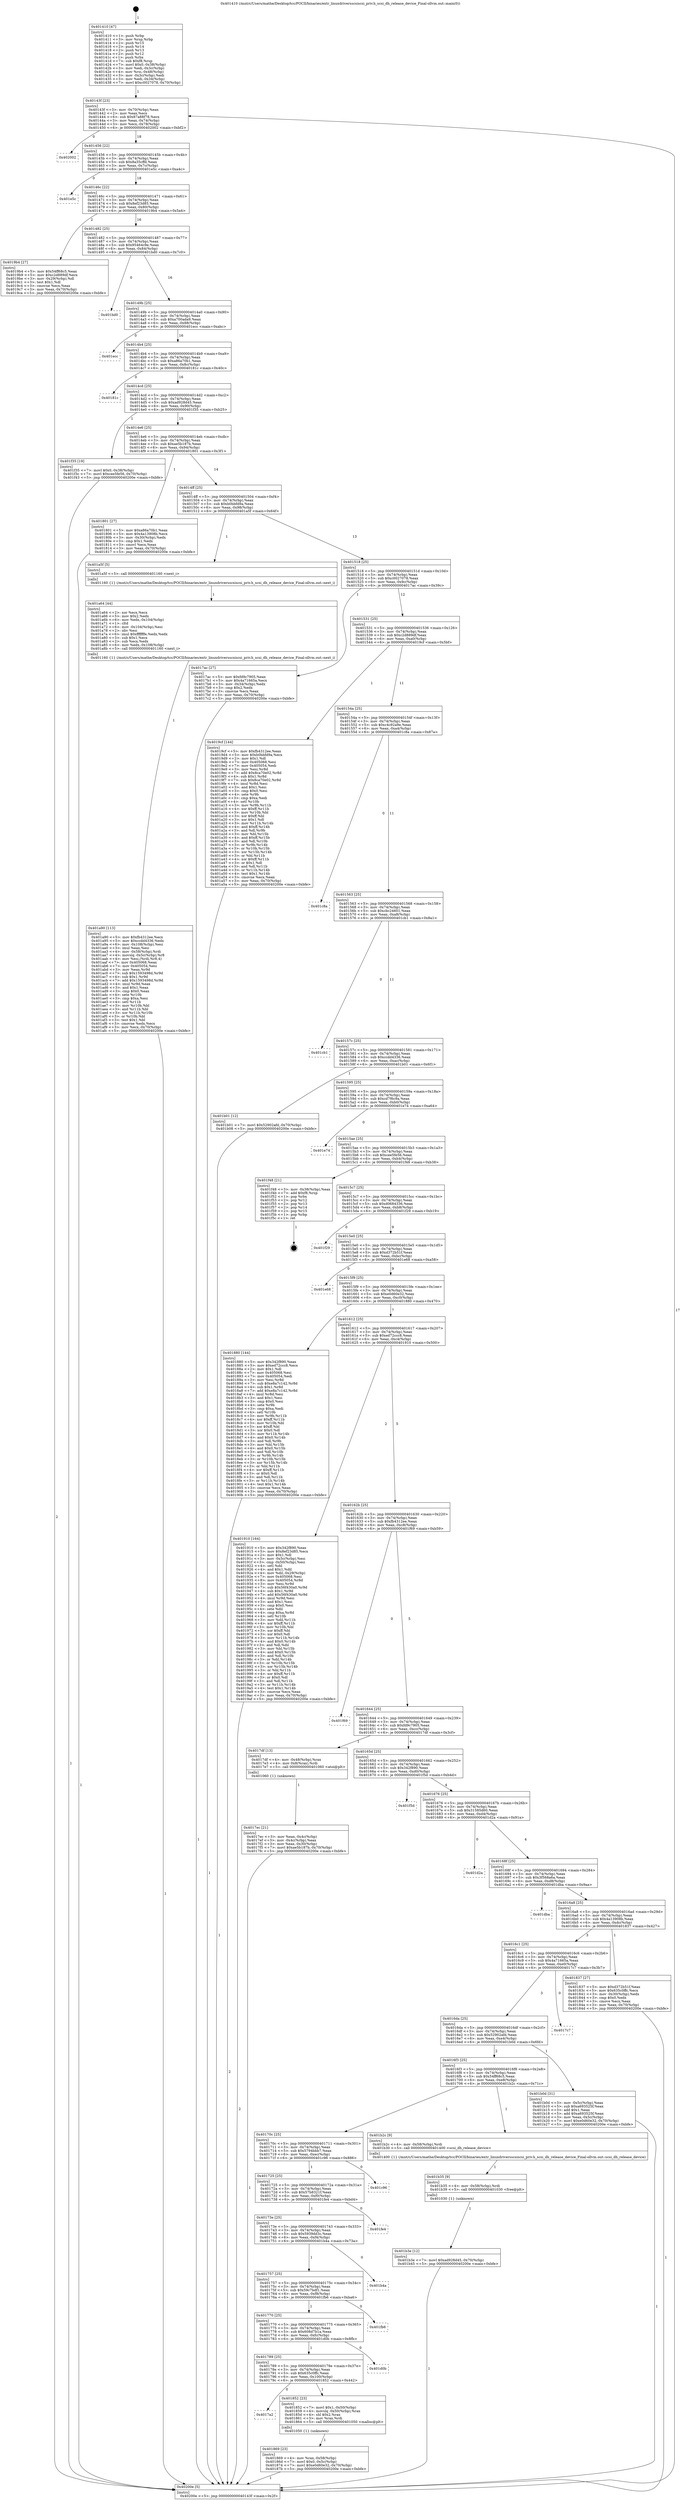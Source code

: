 digraph "0x401410" {
  label = "0x401410 (/mnt/c/Users/mathe/Desktop/tcc/POCII/binaries/extr_linuxdriversscsiscsi_priv.h_scsi_dh_release_device_Final-ollvm.out::main(0))"
  labelloc = "t"
  node[shape=record]

  Entry [label="",width=0.3,height=0.3,shape=circle,fillcolor=black,style=filled]
  "0x40143f" [label="{
     0x40143f [23]\l
     | [instrs]\l
     &nbsp;&nbsp;0x40143f \<+3\>: mov -0x70(%rbp),%eax\l
     &nbsp;&nbsp;0x401442 \<+2\>: mov %eax,%ecx\l
     &nbsp;&nbsp;0x401444 \<+6\>: sub $0x87a88f78,%ecx\l
     &nbsp;&nbsp;0x40144a \<+3\>: mov %eax,-0x74(%rbp)\l
     &nbsp;&nbsp;0x40144d \<+3\>: mov %ecx,-0x78(%rbp)\l
     &nbsp;&nbsp;0x401450 \<+6\>: je 0000000000402002 \<main+0xbf2\>\l
  }"]
  "0x402002" [label="{
     0x402002\l
  }", style=dashed]
  "0x401456" [label="{
     0x401456 [22]\l
     | [instrs]\l
     &nbsp;&nbsp;0x401456 \<+5\>: jmp 000000000040145b \<main+0x4b\>\l
     &nbsp;&nbsp;0x40145b \<+3\>: mov -0x74(%rbp),%eax\l
     &nbsp;&nbsp;0x40145e \<+5\>: sub $0x8a35cffd,%eax\l
     &nbsp;&nbsp;0x401463 \<+3\>: mov %eax,-0x7c(%rbp)\l
     &nbsp;&nbsp;0x401466 \<+6\>: je 0000000000401e5c \<main+0xa4c\>\l
  }"]
  Exit [label="",width=0.3,height=0.3,shape=circle,fillcolor=black,style=filled,peripheries=2]
  "0x401e5c" [label="{
     0x401e5c\l
  }", style=dashed]
  "0x40146c" [label="{
     0x40146c [22]\l
     | [instrs]\l
     &nbsp;&nbsp;0x40146c \<+5\>: jmp 0000000000401471 \<main+0x61\>\l
     &nbsp;&nbsp;0x401471 \<+3\>: mov -0x74(%rbp),%eax\l
     &nbsp;&nbsp;0x401474 \<+5\>: sub $0x8ef23d85,%eax\l
     &nbsp;&nbsp;0x401479 \<+3\>: mov %eax,-0x80(%rbp)\l
     &nbsp;&nbsp;0x40147c \<+6\>: je 00000000004019b4 \<main+0x5a4\>\l
  }"]
  "0x401b3e" [label="{
     0x401b3e [12]\l
     | [instrs]\l
     &nbsp;&nbsp;0x401b3e \<+7\>: movl $0xad928d45,-0x70(%rbp)\l
     &nbsp;&nbsp;0x401b45 \<+5\>: jmp 000000000040200e \<main+0xbfe\>\l
  }"]
  "0x4019b4" [label="{
     0x4019b4 [27]\l
     | [instrs]\l
     &nbsp;&nbsp;0x4019b4 \<+5\>: mov $0x54ff68c5,%eax\l
     &nbsp;&nbsp;0x4019b9 \<+5\>: mov $0xc2d889df,%ecx\l
     &nbsp;&nbsp;0x4019be \<+3\>: mov -0x29(%rbp),%dl\l
     &nbsp;&nbsp;0x4019c1 \<+3\>: test $0x1,%dl\l
     &nbsp;&nbsp;0x4019c4 \<+3\>: cmovne %ecx,%eax\l
     &nbsp;&nbsp;0x4019c7 \<+3\>: mov %eax,-0x70(%rbp)\l
     &nbsp;&nbsp;0x4019ca \<+5\>: jmp 000000000040200e \<main+0xbfe\>\l
  }"]
  "0x401482" [label="{
     0x401482 [25]\l
     | [instrs]\l
     &nbsp;&nbsp;0x401482 \<+5\>: jmp 0000000000401487 \<main+0x77\>\l
     &nbsp;&nbsp;0x401487 \<+3\>: mov -0x74(%rbp),%eax\l
     &nbsp;&nbsp;0x40148a \<+5\>: sub $0x95464c9e,%eax\l
     &nbsp;&nbsp;0x40148f \<+6\>: mov %eax,-0x84(%rbp)\l
     &nbsp;&nbsp;0x401495 \<+6\>: je 0000000000401bd0 \<main+0x7c0\>\l
  }"]
  "0x401b35" [label="{
     0x401b35 [9]\l
     | [instrs]\l
     &nbsp;&nbsp;0x401b35 \<+4\>: mov -0x58(%rbp),%rdi\l
     &nbsp;&nbsp;0x401b39 \<+5\>: call 0000000000401030 \<free@plt\>\l
     | [calls]\l
     &nbsp;&nbsp;0x401030 \{1\} (unknown)\l
  }"]
  "0x401bd0" [label="{
     0x401bd0\l
  }", style=dashed]
  "0x40149b" [label="{
     0x40149b [25]\l
     | [instrs]\l
     &nbsp;&nbsp;0x40149b \<+5\>: jmp 00000000004014a0 \<main+0x90\>\l
     &nbsp;&nbsp;0x4014a0 \<+3\>: mov -0x74(%rbp),%eax\l
     &nbsp;&nbsp;0x4014a3 \<+5\>: sub $0xa700ada9,%eax\l
     &nbsp;&nbsp;0x4014a8 \<+6\>: mov %eax,-0x88(%rbp)\l
     &nbsp;&nbsp;0x4014ae \<+6\>: je 0000000000401ecc \<main+0xabc\>\l
  }"]
  "0x401a90" [label="{
     0x401a90 [113]\l
     | [instrs]\l
     &nbsp;&nbsp;0x401a90 \<+5\>: mov $0xfb4312ee,%ecx\l
     &nbsp;&nbsp;0x401a95 \<+5\>: mov $0xccdd4336,%edx\l
     &nbsp;&nbsp;0x401a9a \<+6\>: mov -0x108(%rbp),%esi\l
     &nbsp;&nbsp;0x401aa0 \<+3\>: imul %eax,%esi\l
     &nbsp;&nbsp;0x401aa3 \<+4\>: mov -0x58(%rbp),%rdi\l
     &nbsp;&nbsp;0x401aa7 \<+4\>: movslq -0x5c(%rbp),%r8\l
     &nbsp;&nbsp;0x401aab \<+4\>: mov %esi,(%rdi,%r8,4)\l
     &nbsp;&nbsp;0x401aaf \<+7\>: mov 0x405068,%eax\l
     &nbsp;&nbsp;0x401ab6 \<+7\>: mov 0x405054,%esi\l
     &nbsp;&nbsp;0x401abd \<+3\>: mov %eax,%r9d\l
     &nbsp;&nbsp;0x401ac0 \<+7\>: sub $0x1593498d,%r9d\l
     &nbsp;&nbsp;0x401ac7 \<+4\>: sub $0x1,%r9d\l
     &nbsp;&nbsp;0x401acb \<+7\>: add $0x1593498d,%r9d\l
     &nbsp;&nbsp;0x401ad2 \<+4\>: imul %r9d,%eax\l
     &nbsp;&nbsp;0x401ad6 \<+3\>: and $0x1,%eax\l
     &nbsp;&nbsp;0x401ad9 \<+3\>: cmp $0x0,%eax\l
     &nbsp;&nbsp;0x401adc \<+4\>: sete %r10b\l
     &nbsp;&nbsp;0x401ae0 \<+3\>: cmp $0xa,%esi\l
     &nbsp;&nbsp;0x401ae3 \<+4\>: setl %r11b\l
     &nbsp;&nbsp;0x401ae7 \<+3\>: mov %r10b,%bl\l
     &nbsp;&nbsp;0x401aea \<+3\>: and %r11b,%bl\l
     &nbsp;&nbsp;0x401aed \<+3\>: xor %r11b,%r10b\l
     &nbsp;&nbsp;0x401af0 \<+3\>: or %r10b,%bl\l
     &nbsp;&nbsp;0x401af3 \<+3\>: test $0x1,%bl\l
     &nbsp;&nbsp;0x401af6 \<+3\>: cmovne %edx,%ecx\l
     &nbsp;&nbsp;0x401af9 \<+3\>: mov %ecx,-0x70(%rbp)\l
     &nbsp;&nbsp;0x401afc \<+5\>: jmp 000000000040200e \<main+0xbfe\>\l
  }"]
  "0x401ecc" [label="{
     0x401ecc\l
  }", style=dashed]
  "0x4014b4" [label="{
     0x4014b4 [25]\l
     | [instrs]\l
     &nbsp;&nbsp;0x4014b4 \<+5\>: jmp 00000000004014b9 \<main+0xa9\>\l
     &nbsp;&nbsp;0x4014b9 \<+3\>: mov -0x74(%rbp),%eax\l
     &nbsp;&nbsp;0x4014bc \<+5\>: sub $0xa86a70b1,%eax\l
     &nbsp;&nbsp;0x4014c1 \<+6\>: mov %eax,-0x8c(%rbp)\l
     &nbsp;&nbsp;0x4014c7 \<+6\>: je 000000000040181c \<main+0x40c\>\l
  }"]
  "0x401a64" [label="{
     0x401a64 [44]\l
     | [instrs]\l
     &nbsp;&nbsp;0x401a64 \<+2\>: xor %ecx,%ecx\l
     &nbsp;&nbsp;0x401a66 \<+5\>: mov $0x2,%edx\l
     &nbsp;&nbsp;0x401a6b \<+6\>: mov %edx,-0x104(%rbp)\l
     &nbsp;&nbsp;0x401a71 \<+1\>: cltd\l
     &nbsp;&nbsp;0x401a72 \<+6\>: mov -0x104(%rbp),%esi\l
     &nbsp;&nbsp;0x401a78 \<+2\>: idiv %esi\l
     &nbsp;&nbsp;0x401a7a \<+6\>: imul $0xfffffffe,%edx,%edx\l
     &nbsp;&nbsp;0x401a80 \<+3\>: sub $0x1,%ecx\l
     &nbsp;&nbsp;0x401a83 \<+2\>: sub %ecx,%edx\l
     &nbsp;&nbsp;0x401a85 \<+6\>: mov %edx,-0x108(%rbp)\l
     &nbsp;&nbsp;0x401a8b \<+5\>: call 0000000000401160 \<next_i\>\l
     | [calls]\l
     &nbsp;&nbsp;0x401160 \{1\} (/mnt/c/Users/mathe/Desktop/tcc/POCII/binaries/extr_linuxdriversscsiscsi_priv.h_scsi_dh_release_device_Final-ollvm.out::next_i)\l
  }"]
  "0x40181c" [label="{
     0x40181c\l
  }", style=dashed]
  "0x4014cd" [label="{
     0x4014cd [25]\l
     | [instrs]\l
     &nbsp;&nbsp;0x4014cd \<+5\>: jmp 00000000004014d2 \<main+0xc2\>\l
     &nbsp;&nbsp;0x4014d2 \<+3\>: mov -0x74(%rbp),%eax\l
     &nbsp;&nbsp;0x4014d5 \<+5\>: sub $0xad928d45,%eax\l
     &nbsp;&nbsp;0x4014da \<+6\>: mov %eax,-0x90(%rbp)\l
     &nbsp;&nbsp;0x4014e0 \<+6\>: je 0000000000401f35 \<main+0xb25\>\l
  }"]
  "0x401869" [label="{
     0x401869 [23]\l
     | [instrs]\l
     &nbsp;&nbsp;0x401869 \<+4\>: mov %rax,-0x58(%rbp)\l
     &nbsp;&nbsp;0x40186d \<+7\>: movl $0x0,-0x5c(%rbp)\l
     &nbsp;&nbsp;0x401874 \<+7\>: movl $0xe0d60e32,-0x70(%rbp)\l
     &nbsp;&nbsp;0x40187b \<+5\>: jmp 000000000040200e \<main+0xbfe\>\l
  }"]
  "0x401f35" [label="{
     0x401f35 [19]\l
     | [instrs]\l
     &nbsp;&nbsp;0x401f35 \<+7\>: movl $0x0,-0x38(%rbp)\l
     &nbsp;&nbsp;0x401f3c \<+7\>: movl $0xcee5fe56,-0x70(%rbp)\l
     &nbsp;&nbsp;0x401f43 \<+5\>: jmp 000000000040200e \<main+0xbfe\>\l
  }"]
  "0x4014e6" [label="{
     0x4014e6 [25]\l
     | [instrs]\l
     &nbsp;&nbsp;0x4014e6 \<+5\>: jmp 00000000004014eb \<main+0xdb\>\l
     &nbsp;&nbsp;0x4014eb \<+3\>: mov -0x74(%rbp),%eax\l
     &nbsp;&nbsp;0x4014ee \<+5\>: sub $0xae5b187b,%eax\l
     &nbsp;&nbsp;0x4014f3 \<+6\>: mov %eax,-0x94(%rbp)\l
     &nbsp;&nbsp;0x4014f9 \<+6\>: je 0000000000401801 \<main+0x3f1\>\l
  }"]
  "0x4017a2" [label="{
     0x4017a2\l
  }", style=dashed]
  "0x401801" [label="{
     0x401801 [27]\l
     | [instrs]\l
     &nbsp;&nbsp;0x401801 \<+5\>: mov $0xa86a70b1,%eax\l
     &nbsp;&nbsp;0x401806 \<+5\>: mov $0x4a13908b,%ecx\l
     &nbsp;&nbsp;0x40180b \<+3\>: mov -0x30(%rbp),%edx\l
     &nbsp;&nbsp;0x40180e \<+3\>: cmp $0x1,%edx\l
     &nbsp;&nbsp;0x401811 \<+3\>: cmovl %ecx,%eax\l
     &nbsp;&nbsp;0x401814 \<+3\>: mov %eax,-0x70(%rbp)\l
     &nbsp;&nbsp;0x401817 \<+5\>: jmp 000000000040200e \<main+0xbfe\>\l
  }"]
  "0x4014ff" [label="{
     0x4014ff [25]\l
     | [instrs]\l
     &nbsp;&nbsp;0x4014ff \<+5\>: jmp 0000000000401504 \<main+0xf4\>\l
     &nbsp;&nbsp;0x401504 \<+3\>: mov -0x74(%rbp),%eax\l
     &nbsp;&nbsp;0x401507 \<+5\>: sub $0xb0bbfd9a,%eax\l
     &nbsp;&nbsp;0x40150c \<+6\>: mov %eax,-0x98(%rbp)\l
     &nbsp;&nbsp;0x401512 \<+6\>: je 0000000000401a5f \<main+0x64f\>\l
  }"]
  "0x401852" [label="{
     0x401852 [23]\l
     | [instrs]\l
     &nbsp;&nbsp;0x401852 \<+7\>: movl $0x1,-0x50(%rbp)\l
     &nbsp;&nbsp;0x401859 \<+4\>: movslq -0x50(%rbp),%rax\l
     &nbsp;&nbsp;0x40185d \<+4\>: shl $0x2,%rax\l
     &nbsp;&nbsp;0x401861 \<+3\>: mov %rax,%rdi\l
     &nbsp;&nbsp;0x401864 \<+5\>: call 0000000000401050 \<malloc@plt\>\l
     | [calls]\l
     &nbsp;&nbsp;0x401050 \{1\} (unknown)\l
  }"]
  "0x401a5f" [label="{
     0x401a5f [5]\l
     | [instrs]\l
     &nbsp;&nbsp;0x401a5f \<+5\>: call 0000000000401160 \<next_i\>\l
     | [calls]\l
     &nbsp;&nbsp;0x401160 \{1\} (/mnt/c/Users/mathe/Desktop/tcc/POCII/binaries/extr_linuxdriversscsiscsi_priv.h_scsi_dh_release_device_Final-ollvm.out::next_i)\l
  }"]
  "0x401518" [label="{
     0x401518 [25]\l
     | [instrs]\l
     &nbsp;&nbsp;0x401518 \<+5\>: jmp 000000000040151d \<main+0x10d\>\l
     &nbsp;&nbsp;0x40151d \<+3\>: mov -0x74(%rbp),%eax\l
     &nbsp;&nbsp;0x401520 \<+5\>: sub $0xc0027078,%eax\l
     &nbsp;&nbsp;0x401525 \<+6\>: mov %eax,-0x9c(%rbp)\l
     &nbsp;&nbsp;0x40152b \<+6\>: je 00000000004017ac \<main+0x39c\>\l
  }"]
  "0x401789" [label="{
     0x401789 [25]\l
     | [instrs]\l
     &nbsp;&nbsp;0x401789 \<+5\>: jmp 000000000040178e \<main+0x37e\>\l
     &nbsp;&nbsp;0x40178e \<+3\>: mov -0x74(%rbp),%eax\l
     &nbsp;&nbsp;0x401791 \<+5\>: sub $0x635c0ffc,%eax\l
     &nbsp;&nbsp;0x401796 \<+6\>: mov %eax,-0x100(%rbp)\l
     &nbsp;&nbsp;0x40179c \<+6\>: je 0000000000401852 \<main+0x442\>\l
  }"]
  "0x4017ac" [label="{
     0x4017ac [27]\l
     | [instrs]\l
     &nbsp;&nbsp;0x4017ac \<+5\>: mov $0xfd9c7905,%eax\l
     &nbsp;&nbsp;0x4017b1 \<+5\>: mov $0x4a71665a,%ecx\l
     &nbsp;&nbsp;0x4017b6 \<+3\>: mov -0x34(%rbp),%edx\l
     &nbsp;&nbsp;0x4017b9 \<+3\>: cmp $0x2,%edx\l
     &nbsp;&nbsp;0x4017bc \<+3\>: cmovne %ecx,%eax\l
     &nbsp;&nbsp;0x4017bf \<+3\>: mov %eax,-0x70(%rbp)\l
     &nbsp;&nbsp;0x4017c2 \<+5\>: jmp 000000000040200e \<main+0xbfe\>\l
  }"]
  "0x401531" [label="{
     0x401531 [25]\l
     | [instrs]\l
     &nbsp;&nbsp;0x401531 \<+5\>: jmp 0000000000401536 \<main+0x126\>\l
     &nbsp;&nbsp;0x401536 \<+3\>: mov -0x74(%rbp),%eax\l
     &nbsp;&nbsp;0x401539 \<+5\>: sub $0xc2d889df,%eax\l
     &nbsp;&nbsp;0x40153e \<+6\>: mov %eax,-0xa0(%rbp)\l
     &nbsp;&nbsp;0x401544 \<+6\>: je 00000000004019cf \<main+0x5bf\>\l
  }"]
  "0x40200e" [label="{
     0x40200e [5]\l
     | [instrs]\l
     &nbsp;&nbsp;0x40200e \<+5\>: jmp 000000000040143f \<main+0x2f\>\l
  }"]
  "0x401410" [label="{
     0x401410 [47]\l
     | [instrs]\l
     &nbsp;&nbsp;0x401410 \<+1\>: push %rbp\l
     &nbsp;&nbsp;0x401411 \<+3\>: mov %rsp,%rbp\l
     &nbsp;&nbsp;0x401414 \<+2\>: push %r15\l
     &nbsp;&nbsp;0x401416 \<+2\>: push %r14\l
     &nbsp;&nbsp;0x401418 \<+2\>: push %r13\l
     &nbsp;&nbsp;0x40141a \<+2\>: push %r12\l
     &nbsp;&nbsp;0x40141c \<+1\>: push %rbx\l
     &nbsp;&nbsp;0x40141d \<+7\>: sub $0xf8,%rsp\l
     &nbsp;&nbsp;0x401424 \<+7\>: movl $0x0,-0x38(%rbp)\l
     &nbsp;&nbsp;0x40142b \<+3\>: mov %edi,-0x3c(%rbp)\l
     &nbsp;&nbsp;0x40142e \<+4\>: mov %rsi,-0x48(%rbp)\l
     &nbsp;&nbsp;0x401432 \<+3\>: mov -0x3c(%rbp),%edi\l
     &nbsp;&nbsp;0x401435 \<+3\>: mov %edi,-0x34(%rbp)\l
     &nbsp;&nbsp;0x401438 \<+7\>: movl $0xc0027078,-0x70(%rbp)\l
  }"]
  "0x401d0b" [label="{
     0x401d0b\l
  }", style=dashed]
  "0x4019cf" [label="{
     0x4019cf [144]\l
     | [instrs]\l
     &nbsp;&nbsp;0x4019cf \<+5\>: mov $0xfb4312ee,%eax\l
     &nbsp;&nbsp;0x4019d4 \<+5\>: mov $0xb0bbfd9a,%ecx\l
     &nbsp;&nbsp;0x4019d9 \<+2\>: mov $0x1,%dl\l
     &nbsp;&nbsp;0x4019db \<+7\>: mov 0x405068,%esi\l
     &nbsp;&nbsp;0x4019e2 \<+7\>: mov 0x405054,%edi\l
     &nbsp;&nbsp;0x4019e9 \<+3\>: mov %esi,%r8d\l
     &nbsp;&nbsp;0x4019ec \<+7\>: add $0x8ca70e02,%r8d\l
     &nbsp;&nbsp;0x4019f3 \<+4\>: sub $0x1,%r8d\l
     &nbsp;&nbsp;0x4019f7 \<+7\>: sub $0x8ca70e02,%r8d\l
     &nbsp;&nbsp;0x4019fe \<+4\>: imul %r8d,%esi\l
     &nbsp;&nbsp;0x401a02 \<+3\>: and $0x1,%esi\l
     &nbsp;&nbsp;0x401a05 \<+3\>: cmp $0x0,%esi\l
     &nbsp;&nbsp;0x401a08 \<+4\>: sete %r9b\l
     &nbsp;&nbsp;0x401a0c \<+3\>: cmp $0xa,%edi\l
     &nbsp;&nbsp;0x401a0f \<+4\>: setl %r10b\l
     &nbsp;&nbsp;0x401a13 \<+3\>: mov %r9b,%r11b\l
     &nbsp;&nbsp;0x401a16 \<+4\>: xor $0xff,%r11b\l
     &nbsp;&nbsp;0x401a1a \<+3\>: mov %r10b,%bl\l
     &nbsp;&nbsp;0x401a1d \<+3\>: xor $0xff,%bl\l
     &nbsp;&nbsp;0x401a20 \<+3\>: xor $0x1,%dl\l
     &nbsp;&nbsp;0x401a23 \<+3\>: mov %r11b,%r14b\l
     &nbsp;&nbsp;0x401a26 \<+4\>: and $0xff,%r14b\l
     &nbsp;&nbsp;0x401a2a \<+3\>: and %dl,%r9b\l
     &nbsp;&nbsp;0x401a2d \<+3\>: mov %bl,%r15b\l
     &nbsp;&nbsp;0x401a30 \<+4\>: and $0xff,%r15b\l
     &nbsp;&nbsp;0x401a34 \<+3\>: and %dl,%r10b\l
     &nbsp;&nbsp;0x401a37 \<+3\>: or %r9b,%r14b\l
     &nbsp;&nbsp;0x401a3a \<+3\>: or %r10b,%r15b\l
     &nbsp;&nbsp;0x401a3d \<+3\>: xor %r15b,%r14b\l
     &nbsp;&nbsp;0x401a40 \<+3\>: or %bl,%r11b\l
     &nbsp;&nbsp;0x401a43 \<+4\>: xor $0xff,%r11b\l
     &nbsp;&nbsp;0x401a47 \<+3\>: or $0x1,%dl\l
     &nbsp;&nbsp;0x401a4a \<+3\>: and %dl,%r11b\l
     &nbsp;&nbsp;0x401a4d \<+3\>: or %r11b,%r14b\l
     &nbsp;&nbsp;0x401a50 \<+4\>: test $0x1,%r14b\l
     &nbsp;&nbsp;0x401a54 \<+3\>: cmovne %ecx,%eax\l
     &nbsp;&nbsp;0x401a57 \<+3\>: mov %eax,-0x70(%rbp)\l
     &nbsp;&nbsp;0x401a5a \<+5\>: jmp 000000000040200e \<main+0xbfe\>\l
  }"]
  "0x40154a" [label="{
     0x40154a [25]\l
     | [instrs]\l
     &nbsp;&nbsp;0x40154a \<+5\>: jmp 000000000040154f \<main+0x13f\>\l
     &nbsp;&nbsp;0x40154f \<+3\>: mov -0x74(%rbp),%eax\l
     &nbsp;&nbsp;0x401552 \<+5\>: sub $0xc4c92a9e,%eax\l
     &nbsp;&nbsp;0x401557 \<+6\>: mov %eax,-0xa4(%rbp)\l
     &nbsp;&nbsp;0x40155d \<+6\>: je 0000000000401c8a \<main+0x87a\>\l
  }"]
  "0x401770" [label="{
     0x401770 [25]\l
     | [instrs]\l
     &nbsp;&nbsp;0x401770 \<+5\>: jmp 0000000000401775 \<main+0x365\>\l
     &nbsp;&nbsp;0x401775 \<+3\>: mov -0x74(%rbp),%eax\l
     &nbsp;&nbsp;0x401778 \<+5\>: sub $0x608d7b1a,%eax\l
     &nbsp;&nbsp;0x40177d \<+6\>: mov %eax,-0xfc(%rbp)\l
     &nbsp;&nbsp;0x401783 \<+6\>: je 0000000000401d0b \<main+0x8fb\>\l
  }"]
  "0x401c8a" [label="{
     0x401c8a\l
  }", style=dashed]
  "0x401563" [label="{
     0x401563 [25]\l
     | [instrs]\l
     &nbsp;&nbsp;0x401563 \<+5\>: jmp 0000000000401568 \<main+0x158\>\l
     &nbsp;&nbsp;0x401568 \<+3\>: mov -0x74(%rbp),%eax\l
     &nbsp;&nbsp;0x40156b \<+5\>: sub $0xcbc24601,%eax\l
     &nbsp;&nbsp;0x401570 \<+6\>: mov %eax,-0xa8(%rbp)\l
     &nbsp;&nbsp;0x401576 \<+6\>: je 0000000000401cb1 \<main+0x8a1\>\l
  }"]
  "0x401fb6" [label="{
     0x401fb6\l
  }", style=dashed]
  "0x401cb1" [label="{
     0x401cb1\l
  }", style=dashed]
  "0x40157c" [label="{
     0x40157c [25]\l
     | [instrs]\l
     &nbsp;&nbsp;0x40157c \<+5\>: jmp 0000000000401581 \<main+0x171\>\l
     &nbsp;&nbsp;0x401581 \<+3\>: mov -0x74(%rbp),%eax\l
     &nbsp;&nbsp;0x401584 \<+5\>: sub $0xccdd4336,%eax\l
     &nbsp;&nbsp;0x401589 \<+6\>: mov %eax,-0xac(%rbp)\l
     &nbsp;&nbsp;0x40158f \<+6\>: je 0000000000401b01 \<main+0x6f1\>\l
  }"]
  "0x401757" [label="{
     0x401757 [25]\l
     | [instrs]\l
     &nbsp;&nbsp;0x401757 \<+5\>: jmp 000000000040175c \<main+0x34c\>\l
     &nbsp;&nbsp;0x40175c \<+3\>: mov -0x74(%rbp),%eax\l
     &nbsp;&nbsp;0x40175f \<+5\>: sub $0x59c7bdf1,%eax\l
     &nbsp;&nbsp;0x401764 \<+6\>: mov %eax,-0xf8(%rbp)\l
     &nbsp;&nbsp;0x40176a \<+6\>: je 0000000000401fb6 \<main+0xba6\>\l
  }"]
  "0x401b01" [label="{
     0x401b01 [12]\l
     | [instrs]\l
     &nbsp;&nbsp;0x401b01 \<+7\>: movl $0x52902afd,-0x70(%rbp)\l
     &nbsp;&nbsp;0x401b08 \<+5\>: jmp 000000000040200e \<main+0xbfe\>\l
  }"]
  "0x401595" [label="{
     0x401595 [25]\l
     | [instrs]\l
     &nbsp;&nbsp;0x401595 \<+5\>: jmp 000000000040159a \<main+0x18a\>\l
     &nbsp;&nbsp;0x40159a \<+3\>: mov -0x74(%rbp),%eax\l
     &nbsp;&nbsp;0x40159d \<+5\>: sub $0xcd7f6c9a,%eax\l
     &nbsp;&nbsp;0x4015a2 \<+6\>: mov %eax,-0xb0(%rbp)\l
     &nbsp;&nbsp;0x4015a8 \<+6\>: je 0000000000401e74 \<main+0xa64\>\l
  }"]
  "0x401b4a" [label="{
     0x401b4a\l
  }", style=dashed]
  "0x401e74" [label="{
     0x401e74\l
  }", style=dashed]
  "0x4015ae" [label="{
     0x4015ae [25]\l
     | [instrs]\l
     &nbsp;&nbsp;0x4015ae \<+5\>: jmp 00000000004015b3 \<main+0x1a3\>\l
     &nbsp;&nbsp;0x4015b3 \<+3\>: mov -0x74(%rbp),%eax\l
     &nbsp;&nbsp;0x4015b6 \<+5\>: sub $0xcee5fe56,%eax\l
     &nbsp;&nbsp;0x4015bb \<+6\>: mov %eax,-0xb4(%rbp)\l
     &nbsp;&nbsp;0x4015c1 \<+6\>: je 0000000000401f48 \<main+0xb38\>\l
  }"]
  "0x40173e" [label="{
     0x40173e [25]\l
     | [instrs]\l
     &nbsp;&nbsp;0x40173e \<+5\>: jmp 0000000000401743 \<main+0x333\>\l
     &nbsp;&nbsp;0x401743 \<+3\>: mov -0x74(%rbp),%eax\l
     &nbsp;&nbsp;0x401746 \<+5\>: sub $0x5939dd3c,%eax\l
     &nbsp;&nbsp;0x40174b \<+6\>: mov %eax,-0xf4(%rbp)\l
     &nbsp;&nbsp;0x401751 \<+6\>: je 0000000000401b4a \<main+0x73a\>\l
  }"]
  "0x401f48" [label="{
     0x401f48 [21]\l
     | [instrs]\l
     &nbsp;&nbsp;0x401f48 \<+3\>: mov -0x38(%rbp),%eax\l
     &nbsp;&nbsp;0x401f4b \<+7\>: add $0xf8,%rsp\l
     &nbsp;&nbsp;0x401f52 \<+1\>: pop %rbx\l
     &nbsp;&nbsp;0x401f53 \<+2\>: pop %r12\l
     &nbsp;&nbsp;0x401f55 \<+2\>: pop %r13\l
     &nbsp;&nbsp;0x401f57 \<+2\>: pop %r14\l
     &nbsp;&nbsp;0x401f59 \<+2\>: pop %r15\l
     &nbsp;&nbsp;0x401f5b \<+1\>: pop %rbp\l
     &nbsp;&nbsp;0x401f5c \<+1\>: ret\l
  }"]
  "0x4015c7" [label="{
     0x4015c7 [25]\l
     | [instrs]\l
     &nbsp;&nbsp;0x4015c7 \<+5\>: jmp 00000000004015cc \<main+0x1bc\>\l
     &nbsp;&nbsp;0x4015cc \<+3\>: mov -0x74(%rbp),%eax\l
     &nbsp;&nbsp;0x4015cf \<+5\>: sub $0xd0684336,%eax\l
     &nbsp;&nbsp;0x4015d4 \<+6\>: mov %eax,-0xb8(%rbp)\l
     &nbsp;&nbsp;0x4015da \<+6\>: je 0000000000401f29 \<main+0xb19\>\l
  }"]
  "0x401fe4" [label="{
     0x401fe4\l
  }", style=dashed]
  "0x401f29" [label="{
     0x401f29\l
  }", style=dashed]
  "0x4015e0" [label="{
     0x4015e0 [25]\l
     | [instrs]\l
     &nbsp;&nbsp;0x4015e0 \<+5\>: jmp 00000000004015e5 \<main+0x1d5\>\l
     &nbsp;&nbsp;0x4015e5 \<+3\>: mov -0x74(%rbp),%eax\l
     &nbsp;&nbsp;0x4015e8 \<+5\>: sub $0xd372b51f,%eax\l
     &nbsp;&nbsp;0x4015ed \<+6\>: mov %eax,-0xbc(%rbp)\l
     &nbsp;&nbsp;0x4015f3 \<+6\>: je 0000000000401e68 \<main+0xa58\>\l
  }"]
  "0x401725" [label="{
     0x401725 [25]\l
     | [instrs]\l
     &nbsp;&nbsp;0x401725 \<+5\>: jmp 000000000040172a \<main+0x31a\>\l
     &nbsp;&nbsp;0x40172a \<+3\>: mov -0x74(%rbp),%eax\l
     &nbsp;&nbsp;0x40172d \<+5\>: sub $0x57b8321f,%eax\l
     &nbsp;&nbsp;0x401732 \<+6\>: mov %eax,-0xf0(%rbp)\l
     &nbsp;&nbsp;0x401738 \<+6\>: je 0000000000401fe4 \<main+0xbd4\>\l
  }"]
  "0x401e68" [label="{
     0x401e68\l
  }", style=dashed]
  "0x4015f9" [label="{
     0x4015f9 [25]\l
     | [instrs]\l
     &nbsp;&nbsp;0x4015f9 \<+5\>: jmp 00000000004015fe \<main+0x1ee\>\l
     &nbsp;&nbsp;0x4015fe \<+3\>: mov -0x74(%rbp),%eax\l
     &nbsp;&nbsp;0x401601 \<+5\>: sub $0xe0d60e32,%eax\l
     &nbsp;&nbsp;0x401606 \<+6\>: mov %eax,-0xc0(%rbp)\l
     &nbsp;&nbsp;0x40160c \<+6\>: je 0000000000401880 \<main+0x470\>\l
  }"]
  "0x401c96" [label="{
     0x401c96\l
  }", style=dashed]
  "0x401880" [label="{
     0x401880 [144]\l
     | [instrs]\l
     &nbsp;&nbsp;0x401880 \<+5\>: mov $0x342f890,%eax\l
     &nbsp;&nbsp;0x401885 \<+5\>: mov $0xed72ccc8,%ecx\l
     &nbsp;&nbsp;0x40188a \<+2\>: mov $0x1,%dl\l
     &nbsp;&nbsp;0x40188c \<+7\>: mov 0x405068,%esi\l
     &nbsp;&nbsp;0x401893 \<+7\>: mov 0x405054,%edi\l
     &nbsp;&nbsp;0x40189a \<+3\>: mov %esi,%r8d\l
     &nbsp;&nbsp;0x40189d \<+7\>: sub $0xe8a7c142,%r8d\l
     &nbsp;&nbsp;0x4018a4 \<+4\>: sub $0x1,%r8d\l
     &nbsp;&nbsp;0x4018a8 \<+7\>: add $0xe8a7c142,%r8d\l
     &nbsp;&nbsp;0x4018af \<+4\>: imul %r8d,%esi\l
     &nbsp;&nbsp;0x4018b3 \<+3\>: and $0x1,%esi\l
     &nbsp;&nbsp;0x4018b6 \<+3\>: cmp $0x0,%esi\l
     &nbsp;&nbsp;0x4018b9 \<+4\>: sete %r9b\l
     &nbsp;&nbsp;0x4018bd \<+3\>: cmp $0xa,%edi\l
     &nbsp;&nbsp;0x4018c0 \<+4\>: setl %r10b\l
     &nbsp;&nbsp;0x4018c4 \<+3\>: mov %r9b,%r11b\l
     &nbsp;&nbsp;0x4018c7 \<+4\>: xor $0xff,%r11b\l
     &nbsp;&nbsp;0x4018cb \<+3\>: mov %r10b,%bl\l
     &nbsp;&nbsp;0x4018ce \<+3\>: xor $0xff,%bl\l
     &nbsp;&nbsp;0x4018d1 \<+3\>: xor $0x0,%dl\l
     &nbsp;&nbsp;0x4018d4 \<+3\>: mov %r11b,%r14b\l
     &nbsp;&nbsp;0x4018d7 \<+4\>: and $0x0,%r14b\l
     &nbsp;&nbsp;0x4018db \<+3\>: and %dl,%r9b\l
     &nbsp;&nbsp;0x4018de \<+3\>: mov %bl,%r15b\l
     &nbsp;&nbsp;0x4018e1 \<+4\>: and $0x0,%r15b\l
     &nbsp;&nbsp;0x4018e5 \<+3\>: and %dl,%r10b\l
     &nbsp;&nbsp;0x4018e8 \<+3\>: or %r9b,%r14b\l
     &nbsp;&nbsp;0x4018eb \<+3\>: or %r10b,%r15b\l
     &nbsp;&nbsp;0x4018ee \<+3\>: xor %r15b,%r14b\l
     &nbsp;&nbsp;0x4018f1 \<+3\>: or %bl,%r11b\l
     &nbsp;&nbsp;0x4018f4 \<+4\>: xor $0xff,%r11b\l
     &nbsp;&nbsp;0x4018f8 \<+3\>: or $0x0,%dl\l
     &nbsp;&nbsp;0x4018fb \<+3\>: and %dl,%r11b\l
     &nbsp;&nbsp;0x4018fe \<+3\>: or %r11b,%r14b\l
     &nbsp;&nbsp;0x401901 \<+4\>: test $0x1,%r14b\l
     &nbsp;&nbsp;0x401905 \<+3\>: cmovne %ecx,%eax\l
     &nbsp;&nbsp;0x401908 \<+3\>: mov %eax,-0x70(%rbp)\l
     &nbsp;&nbsp;0x40190b \<+5\>: jmp 000000000040200e \<main+0xbfe\>\l
  }"]
  "0x401612" [label="{
     0x401612 [25]\l
     | [instrs]\l
     &nbsp;&nbsp;0x401612 \<+5\>: jmp 0000000000401617 \<main+0x207\>\l
     &nbsp;&nbsp;0x401617 \<+3\>: mov -0x74(%rbp),%eax\l
     &nbsp;&nbsp;0x40161a \<+5\>: sub $0xed72ccc8,%eax\l
     &nbsp;&nbsp;0x40161f \<+6\>: mov %eax,-0xc4(%rbp)\l
     &nbsp;&nbsp;0x401625 \<+6\>: je 0000000000401910 \<main+0x500\>\l
  }"]
  "0x40170c" [label="{
     0x40170c [25]\l
     | [instrs]\l
     &nbsp;&nbsp;0x40170c \<+5\>: jmp 0000000000401711 \<main+0x301\>\l
     &nbsp;&nbsp;0x401711 \<+3\>: mov -0x74(%rbp),%eax\l
     &nbsp;&nbsp;0x401714 \<+5\>: sub $0x5794bbb7,%eax\l
     &nbsp;&nbsp;0x401719 \<+6\>: mov %eax,-0xec(%rbp)\l
     &nbsp;&nbsp;0x40171f \<+6\>: je 0000000000401c96 \<main+0x886\>\l
  }"]
  "0x401910" [label="{
     0x401910 [164]\l
     | [instrs]\l
     &nbsp;&nbsp;0x401910 \<+5\>: mov $0x342f890,%eax\l
     &nbsp;&nbsp;0x401915 \<+5\>: mov $0x8ef23d85,%ecx\l
     &nbsp;&nbsp;0x40191a \<+2\>: mov $0x1,%dl\l
     &nbsp;&nbsp;0x40191c \<+3\>: mov -0x5c(%rbp),%esi\l
     &nbsp;&nbsp;0x40191f \<+3\>: cmp -0x50(%rbp),%esi\l
     &nbsp;&nbsp;0x401922 \<+4\>: setl %dil\l
     &nbsp;&nbsp;0x401926 \<+4\>: and $0x1,%dil\l
     &nbsp;&nbsp;0x40192a \<+4\>: mov %dil,-0x29(%rbp)\l
     &nbsp;&nbsp;0x40192e \<+7\>: mov 0x405068,%esi\l
     &nbsp;&nbsp;0x401935 \<+8\>: mov 0x405054,%r8d\l
     &nbsp;&nbsp;0x40193d \<+3\>: mov %esi,%r9d\l
     &nbsp;&nbsp;0x401940 \<+7\>: sub $0x56f430a0,%r9d\l
     &nbsp;&nbsp;0x401947 \<+4\>: sub $0x1,%r9d\l
     &nbsp;&nbsp;0x40194b \<+7\>: add $0x56f430a0,%r9d\l
     &nbsp;&nbsp;0x401952 \<+4\>: imul %r9d,%esi\l
     &nbsp;&nbsp;0x401956 \<+3\>: and $0x1,%esi\l
     &nbsp;&nbsp;0x401959 \<+3\>: cmp $0x0,%esi\l
     &nbsp;&nbsp;0x40195c \<+4\>: sete %dil\l
     &nbsp;&nbsp;0x401960 \<+4\>: cmp $0xa,%r8d\l
     &nbsp;&nbsp;0x401964 \<+4\>: setl %r10b\l
     &nbsp;&nbsp;0x401968 \<+3\>: mov %dil,%r11b\l
     &nbsp;&nbsp;0x40196b \<+4\>: xor $0xff,%r11b\l
     &nbsp;&nbsp;0x40196f \<+3\>: mov %r10b,%bl\l
     &nbsp;&nbsp;0x401972 \<+3\>: xor $0xff,%bl\l
     &nbsp;&nbsp;0x401975 \<+3\>: xor $0x0,%dl\l
     &nbsp;&nbsp;0x401978 \<+3\>: mov %r11b,%r14b\l
     &nbsp;&nbsp;0x40197b \<+4\>: and $0x0,%r14b\l
     &nbsp;&nbsp;0x40197f \<+3\>: and %dl,%dil\l
     &nbsp;&nbsp;0x401982 \<+3\>: mov %bl,%r15b\l
     &nbsp;&nbsp;0x401985 \<+4\>: and $0x0,%r15b\l
     &nbsp;&nbsp;0x401989 \<+3\>: and %dl,%r10b\l
     &nbsp;&nbsp;0x40198c \<+3\>: or %dil,%r14b\l
     &nbsp;&nbsp;0x40198f \<+3\>: or %r10b,%r15b\l
     &nbsp;&nbsp;0x401992 \<+3\>: xor %r15b,%r14b\l
     &nbsp;&nbsp;0x401995 \<+3\>: or %bl,%r11b\l
     &nbsp;&nbsp;0x401998 \<+4\>: xor $0xff,%r11b\l
     &nbsp;&nbsp;0x40199c \<+3\>: or $0x0,%dl\l
     &nbsp;&nbsp;0x40199f \<+3\>: and %dl,%r11b\l
     &nbsp;&nbsp;0x4019a2 \<+3\>: or %r11b,%r14b\l
     &nbsp;&nbsp;0x4019a5 \<+4\>: test $0x1,%r14b\l
     &nbsp;&nbsp;0x4019a9 \<+3\>: cmovne %ecx,%eax\l
     &nbsp;&nbsp;0x4019ac \<+3\>: mov %eax,-0x70(%rbp)\l
     &nbsp;&nbsp;0x4019af \<+5\>: jmp 000000000040200e \<main+0xbfe\>\l
  }"]
  "0x40162b" [label="{
     0x40162b [25]\l
     | [instrs]\l
     &nbsp;&nbsp;0x40162b \<+5\>: jmp 0000000000401630 \<main+0x220\>\l
     &nbsp;&nbsp;0x401630 \<+3\>: mov -0x74(%rbp),%eax\l
     &nbsp;&nbsp;0x401633 \<+5\>: sub $0xfb4312ee,%eax\l
     &nbsp;&nbsp;0x401638 \<+6\>: mov %eax,-0xc8(%rbp)\l
     &nbsp;&nbsp;0x40163e \<+6\>: je 0000000000401f69 \<main+0xb59\>\l
  }"]
  "0x401b2c" [label="{
     0x401b2c [9]\l
     | [instrs]\l
     &nbsp;&nbsp;0x401b2c \<+4\>: mov -0x58(%rbp),%rdi\l
     &nbsp;&nbsp;0x401b30 \<+5\>: call 0000000000401400 \<scsi_dh_release_device\>\l
     | [calls]\l
     &nbsp;&nbsp;0x401400 \{1\} (/mnt/c/Users/mathe/Desktop/tcc/POCII/binaries/extr_linuxdriversscsiscsi_priv.h_scsi_dh_release_device_Final-ollvm.out::scsi_dh_release_device)\l
  }"]
  "0x401f69" [label="{
     0x401f69\l
  }", style=dashed]
  "0x401644" [label="{
     0x401644 [25]\l
     | [instrs]\l
     &nbsp;&nbsp;0x401644 \<+5\>: jmp 0000000000401649 \<main+0x239\>\l
     &nbsp;&nbsp;0x401649 \<+3\>: mov -0x74(%rbp),%eax\l
     &nbsp;&nbsp;0x40164c \<+5\>: sub $0xfd9c7905,%eax\l
     &nbsp;&nbsp;0x401651 \<+6\>: mov %eax,-0xcc(%rbp)\l
     &nbsp;&nbsp;0x401657 \<+6\>: je 00000000004017df \<main+0x3cf\>\l
  }"]
  "0x4016f3" [label="{
     0x4016f3 [25]\l
     | [instrs]\l
     &nbsp;&nbsp;0x4016f3 \<+5\>: jmp 00000000004016f8 \<main+0x2e8\>\l
     &nbsp;&nbsp;0x4016f8 \<+3\>: mov -0x74(%rbp),%eax\l
     &nbsp;&nbsp;0x4016fb \<+5\>: sub $0x54ff68c5,%eax\l
     &nbsp;&nbsp;0x401700 \<+6\>: mov %eax,-0xe8(%rbp)\l
     &nbsp;&nbsp;0x401706 \<+6\>: je 0000000000401b2c \<main+0x71c\>\l
  }"]
  "0x4017df" [label="{
     0x4017df [13]\l
     | [instrs]\l
     &nbsp;&nbsp;0x4017df \<+4\>: mov -0x48(%rbp),%rax\l
     &nbsp;&nbsp;0x4017e3 \<+4\>: mov 0x8(%rax),%rdi\l
     &nbsp;&nbsp;0x4017e7 \<+5\>: call 0000000000401060 \<atoi@plt\>\l
     | [calls]\l
     &nbsp;&nbsp;0x401060 \{1\} (unknown)\l
  }"]
  "0x40165d" [label="{
     0x40165d [25]\l
     | [instrs]\l
     &nbsp;&nbsp;0x40165d \<+5\>: jmp 0000000000401662 \<main+0x252\>\l
     &nbsp;&nbsp;0x401662 \<+3\>: mov -0x74(%rbp),%eax\l
     &nbsp;&nbsp;0x401665 \<+5\>: sub $0x342f890,%eax\l
     &nbsp;&nbsp;0x40166a \<+6\>: mov %eax,-0xd0(%rbp)\l
     &nbsp;&nbsp;0x401670 \<+6\>: je 0000000000401f5d \<main+0xb4d\>\l
  }"]
  "0x4017ec" [label="{
     0x4017ec [21]\l
     | [instrs]\l
     &nbsp;&nbsp;0x4017ec \<+3\>: mov %eax,-0x4c(%rbp)\l
     &nbsp;&nbsp;0x4017ef \<+3\>: mov -0x4c(%rbp),%eax\l
     &nbsp;&nbsp;0x4017f2 \<+3\>: mov %eax,-0x30(%rbp)\l
     &nbsp;&nbsp;0x4017f5 \<+7\>: movl $0xae5b187b,-0x70(%rbp)\l
     &nbsp;&nbsp;0x4017fc \<+5\>: jmp 000000000040200e \<main+0xbfe\>\l
  }"]
  "0x401b0d" [label="{
     0x401b0d [31]\l
     | [instrs]\l
     &nbsp;&nbsp;0x401b0d \<+3\>: mov -0x5c(%rbp),%eax\l
     &nbsp;&nbsp;0x401b10 \<+5\>: sub $0xa693525f,%eax\l
     &nbsp;&nbsp;0x401b15 \<+3\>: add $0x1,%eax\l
     &nbsp;&nbsp;0x401b18 \<+5\>: add $0xa693525f,%eax\l
     &nbsp;&nbsp;0x401b1d \<+3\>: mov %eax,-0x5c(%rbp)\l
     &nbsp;&nbsp;0x401b20 \<+7\>: movl $0xe0d60e32,-0x70(%rbp)\l
     &nbsp;&nbsp;0x401b27 \<+5\>: jmp 000000000040200e \<main+0xbfe\>\l
  }"]
  "0x401f5d" [label="{
     0x401f5d\l
  }", style=dashed]
  "0x401676" [label="{
     0x401676 [25]\l
     | [instrs]\l
     &nbsp;&nbsp;0x401676 \<+5\>: jmp 000000000040167b \<main+0x26b\>\l
     &nbsp;&nbsp;0x40167b \<+3\>: mov -0x74(%rbp),%eax\l
     &nbsp;&nbsp;0x40167e \<+5\>: sub $0x31585d60,%eax\l
     &nbsp;&nbsp;0x401683 \<+6\>: mov %eax,-0xd4(%rbp)\l
     &nbsp;&nbsp;0x401689 \<+6\>: je 0000000000401d2a \<main+0x91a\>\l
  }"]
  "0x4016da" [label="{
     0x4016da [25]\l
     | [instrs]\l
     &nbsp;&nbsp;0x4016da \<+5\>: jmp 00000000004016df \<main+0x2cf\>\l
     &nbsp;&nbsp;0x4016df \<+3\>: mov -0x74(%rbp),%eax\l
     &nbsp;&nbsp;0x4016e2 \<+5\>: sub $0x52902afd,%eax\l
     &nbsp;&nbsp;0x4016e7 \<+6\>: mov %eax,-0xe4(%rbp)\l
     &nbsp;&nbsp;0x4016ed \<+6\>: je 0000000000401b0d \<main+0x6fd\>\l
  }"]
  "0x401d2a" [label="{
     0x401d2a\l
  }", style=dashed]
  "0x40168f" [label="{
     0x40168f [25]\l
     | [instrs]\l
     &nbsp;&nbsp;0x40168f \<+5\>: jmp 0000000000401694 \<main+0x284\>\l
     &nbsp;&nbsp;0x401694 \<+3\>: mov -0x74(%rbp),%eax\l
     &nbsp;&nbsp;0x401697 \<+5\>: sub $0x3f568a6a,%eax\l
     &nbsp;&nbsp;0x40169c \<+6\>: mov %eax,-0xd8(%rbp)\l
     &nbsp;&nbsp;0x4016a2 \<+6\>: je 0000000000401dba \<main+0x9aa\>\l
  }"]
  "0x4017c7" [label="{
     0x4017c7\l
  }", style=dashed]
  "0x401dba" [label="{
     0x401dba\l
  }", style=dashed]
  "0x4016a8" [label="{
     0x4016a8 [25]\l
     | [instrs]\l
     &nbsp;&nbsp;0x4016a8 \<+5\>: jmp 00000000004016ad \<main+0x29d\>\l
     &nbsp;&nbsp;0x4016ad \<+3\>: mov -0x74(%rbp),%eax\l
     &nbsp;&nbsp;0x4016b0 \<+5\>: sub $0x4a13908b,%eax\l
     &nbsp;&nbsp;0x4016b5 \<+6\>: mov %eax,-0xdc(%rbp)\l
     &nbsp;&nbsp;0x4016bb \<+6\>: je 0000000000401837 \<main+0x427\>\l
  }"]
  "0x4016c1" [label="{
     0x4016c1 [25]\l
     | [instrs]\l
     &nbsp;&nbsp;0x4016c1 \<+5\>: jmp 00000000004016c6 \<main+0x2b6\>\l
     &nbsp;&nbsp;0x4016c6 \<+3\>: mov -0x74(%rbp),%eax\l
     &nbsp;&nbsp;0x4016c9 \<+5\>: sub $0x4a71665a,%eax\l
     &nbsp;&nbsp;0x4016ce \<+6\>: mov %eax,-0xe0(%rbp)\l
     &nbsp;&nbsp;0x4016d4 \<+6\>: je 00000000004017c7 \<main+0x3b7\>\l
  }"]
  "0x401837" [label="{
     0x401837 [27]\l
     | [instrs]\l
     &nbsp;&nbsp;0x401837 \<+5\>: mov $0xd372b51f,%eax\l
     &nbsp;&nbsp;0x40183c \<+5\>: mov $0x635c0ffc,%ecx\l
     &nbsp;&nbsp;0x401841 \<+3\>: mov -0x30(%rbp),%edx\l
     &nbsp;&nbsp;0x401844 \<+3\>: cmp $0x0,%edx\l
     &nbsp;&nbsp;0x401847 \<+3\>: cmove %ecx,%eax\l
     &nbsp;&nbsp;0x40184a \<+3\>: mov %eax,-0x70(%rbp)\l
     &nbsp;&nbsp;0x40184d \<+5\>: jmp 000000000040200e \<main+0xbfe\>\l
  }"]
  Entry -> "0x401410" [label=" 1"]
  "0x40143f" -> "0x402002" [label=" 0"]
  "0x40143f" -> "0x401456" [label=" 18"]
  "0x401f48" -> Exit [label=" 1"]
  "0x401456" -> "0x401e5c" [label=" 0"]
  "0x401456" -> "0x40146c" [label=" 18"]
  "0x401f35" -> "0x40200e" [label=" 1"]
  "0x40146c" -> "0x4019b4" [label=" 2"]
  "0x40146c" -> "0x401482" [label=" 16"]
  "0x401b3e" -> "0x40200e" [label=" 1"]
  "0x401482" -> "0x401bd0" [label=" 0"]
  "0x401482" -> "0x40149b" [label=" 16"]
  "0x401b35" -> "0x401b3e" [label=" 1"]
  "0x40149b" -> "0x401ecc" [label=" 0"]
  "0x40149b" -> "0x4014b4" [label=" 16"]
  "0x401b2c" -> "0x401b35" [label=" 1"]
  "0x4014b4" -> "0x40181c" [label=" 0"]
  "0x4014b4" -> "0x4014cd" [label=" 16"]
  "0x401b0d" -> "0x40200e" [label=" 1"]
  "0x4014cd" -> "0x401f35" [label=" 1"]
  "0x4014cd" -> "0x4014e6" [label=" 15"]
  "0x401b01" -> "0x40200e" [label=" 1"]
  "0x4014e6" -> "0x401801" [label=" 1"]
  "0x4014e6" -> "0x4014ff" [label=" 14"]
  "0x401a90" -> "0x40200e" [label=" 1"]
  "0x4014ff" -> "0x401a5f" [label=" 1"]
  "0x4014ff" -> "0x401518" [label=" 13"]
  "0x401a64" -> "0x401a90" [label=" 1"]
  "0x401518" -> "0x4017ac" [label=" 1"]
  "0x401518" -> "0x401531" [label=" 12"]
  "0x4017ac" -> "0x40200e" [label=" 1"]
  "0x401410" -> "0x40143f" [label=" 1"]
  "0x40200e" -> "0x40143f" [label=" 17"]
  "0x4019cf" -> "0x40200e" [label=" 1"]
  "0x401531" -> "0x4019cf" [label=" 1"]
  "0x401531" -> "0x40154a" [label=" 11"]
  "0x4019b4" -> "0x40200e" [label=" 2"]
  "0x40154a" -> "0x401c8a" [label=" 0"]
  "0x40154a" -> "0x401563" [label=" 11"]
  "0x401880" -> "0x40200e" [label=" 2"]
  "0x401563" -> "0x401cb1" [label=" 0"]
  "0x401563" -> "0x40157c" [label=" 11"]
  "0x401869" -> "0x40200e" [label=" 1"]
  "0x40157c" -> "0x401b01" [label=" 1"]
  "0x40157c" -> "0x401595" [label=" 10"]
  "0x401789" -> "0x4017a2" [label=" 0"]
  "0x401595" -> "0x401e74" [label=" 0"]
  "0x401595" -> "0x4015ae" [label=" 10"]
  "0x401789" -> "0x401852" [label=" 1"]
  "0x4015ae" -> "0x401f48" [label=" 1"]
  "0x4015ae" -> "0x4015c7" [label=" 9"]
  "0x401770" -> "0x401789" [label=" 1"]
  "0x4015c7" -> "0x401f29" [label=" 0"]
  "0x4015c7" -> "0x4015e0" [label=" 9"]
  "0x401770" -> "0x401d0b" [label=" 0"]
  "0x4015e0" -> "0x401e68" [label=" 0"]
  "0x4015e0" -> "0x4015f9" [label=" 9"]
  "0x401757" -> "0x401770" [label=" 1"]
  "0x4015f9" -> "0x401880" [label=" 2"]
  "0x4015f9" -> "0x401612" [label=" 7"]
  "0x401757" -> "0x401fb6" [label=" 0"]
  "0x401612" -> "0x401910" [label=" 2"]
  "0x401612" -> "0x40162b" [label=" 5"]
  "0x40173e" -> "0x401757" [label=" 1"]
  "0x40162b" -> "0x401f69" [label=" 0"]
  "0x40162b" -> "0x401644" [label=" 5"]
  "0x40173e" -> "0x401b4a" [label=" 0"]
  "0x401644" -> "0x4017df" [label=" 1"]
  "0x401644" -> "0x40165d" [label=" 4"]
  "0x4017df" -> "0x4017ec" [label=" 1"]
  "0x4017ec" -> "0x40200e" [label=" 1"]
  "0x401801" -> "0x40200e" [label=" 1"]
  "0x401725" -> "0x40173e" [label=" 1"]
  "0x40165d" -> "0x401f5d" [label=" 0"]
  "0x40165d" -> "0x401676" [label=" 4"]
  "0x401725" -> "0x401fe4" [label=" 0"]
  "0x401676" -> "0x401d2a" [label=" 0"]
  "0x401676" -> "0x40168f" [label=" 4"]
  "0x40170c" -> "0x401725" [label=" 1"]
  "0x40168f" -> "0x401dba" [label=" 0"]
  "0x40168f" -> "0x4016a8" [label=" 4"]
  "0x40170c" -> "0x401c96" [label=" 0"]
  "0x4016a8" -> "0x401837" [label=" 1"]
  "0x4016a8" -> "0x4016c1" [label=" 3"]
  "0x401837" -> "0x40200e" [label=" 1"]
  "0x401852" -> "0x401869" [label=" 1"]
  "0x4016c1" -> "0x4017c7" [label=" 0"]
  "0x4016c1" -> "0x4016da" [label=" 3"]
  "0x401910" -> "0x40200e" [label=" 2"]
  "0x4016da" -> "0x401b0d" [label=" 1"]
  "0x4016da" -> "0x4016f3" [label=" 2"]
  "0x401a5f" -> "0x401a64" [label=" 1"]
  "0x4016f3" -> "0x401b2c" [label=" 1"]
  "0x4016f3" -> "0x40170c" [label=" 1"]
}

